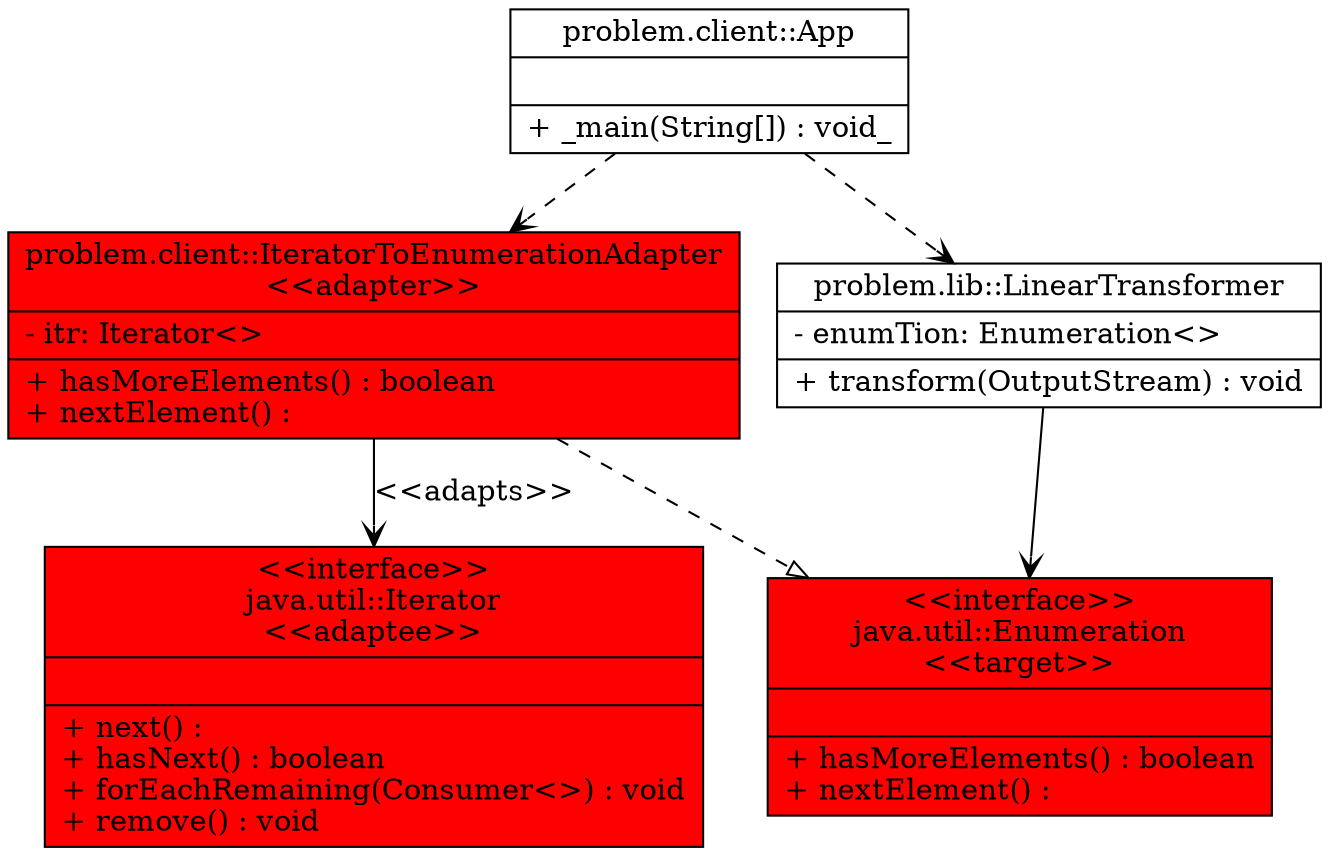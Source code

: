 digraph G{
	node [shape = "record"]
problemclientIteratorToEnumerationAdapter [
	label = "{problem.client::IteratorToEnumerationAdapter\n\<\<adapter\>\>|
	- itr: Iterator\<\>\l
	|
	+ hasMoreElements() : boolean\l
	+ nextElement() : \l
	}"
	style = "filled"
fillcolor = "red"]
problemlibLinearTransformer [
	label = "{problem.lib::LinearTransformer|
	- enumTion: Enumeration\<\>\l
	|
	+ transform(OutputStream) : void\l
	}"
	]
problemclientApp [
	label = "{problem.client::App|
	|
	+ _main(String[]) : void_\l
	}"
	]
javautilEnumeration [
	label = "{\<\<interface\>\>\njava.util::Enumeration\n\<\<target\>\>|
	|
	+ hasMoreElements() : boolean\l
	+ nextElement() : \l
	}"
	style = "filled"
fillcolor = "red"]
javautilIterator [
	label = "{\<\<interface\>\>\njava.util::Iterator\n\<\<adaptee\>\>|
	|
	+ next() : \l
	+ hasNext() : boolean\l
	+ forEachRemaining(Consumer\<\>) : void\l
	+ remove() : void\l
	}"
	style = "filled"
fillcolor = "red"]
	edge [style = "solid"] [arrowhead = "open"]
	[label = "\<\<adapts\>\>"]problemclientIteratorToEnumerationAdapter->javautilIterator
	edge [style = "dashed"] [arrowhead = "empty"]
	[label = ""]problemclientIteratorToEnumerationAdapter->javautilEnumeration
	edge [style = "solid"] [arrowhead = "open"]
	[label = ""]problemlibLinearTransformer->javautilEnumeration
	edge [style = "dashed"] [arrowhead = "open"]
	[label = ""]problemclientApp->problemclientIteratorToEnumerationAdapter
	edge [style = "dashed"] [arrowhead = "open"]
	[label = ""]problemclientApp->problemlibLinearTransformer
}